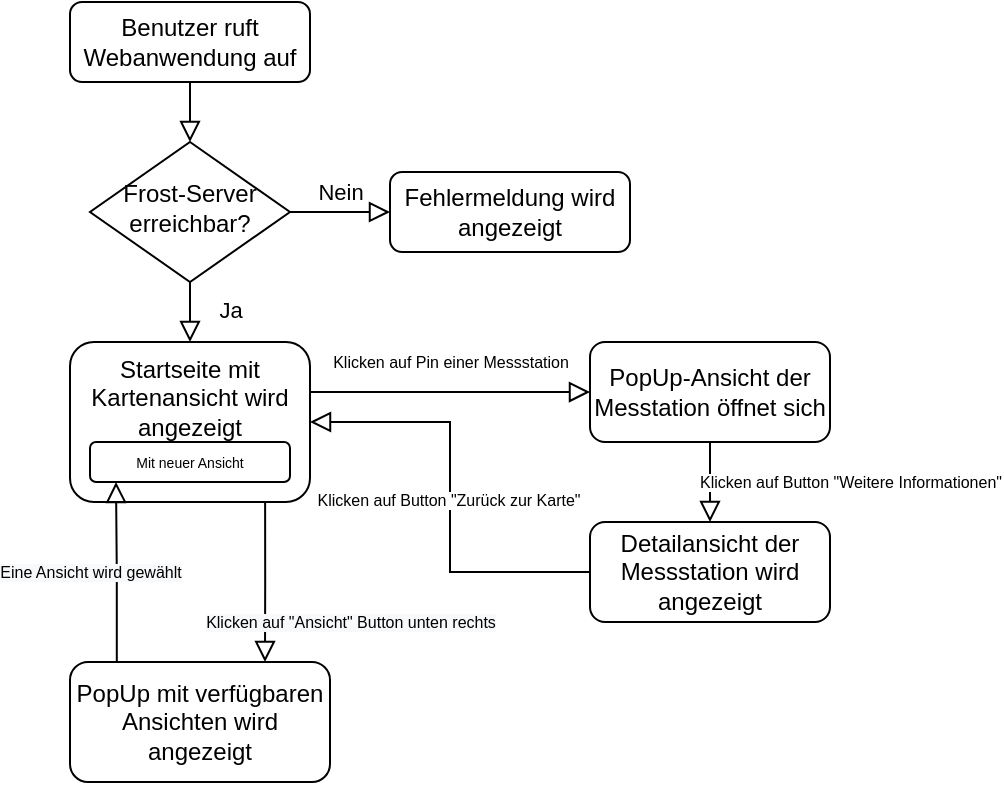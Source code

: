 <mxfile version="13.1.3" type="device"><diagram id="C5RBs43oDa-KdzZeNtuy" name="Page-1"><mxGraphModel dx="813" dy="454" grid="1" gridSize="10" guides="1" tooltips="1" connect="1" arrows="1" fold="1" page="1" pageScale="1" pageWidth="827" pageHeight="1169" math="0" shadow="0"><root><mxCell id="WIyWlLk6GJQsqaUBKTNV-0"/><mxCell id="WIyWlLk6GJQsqaUBKTNV-1" parent="WIyWlLk6GJQsqaUBKTNV-0"/><mxCell id="WIyWlLk6GJQsqaUBKTNV-2" value="" style="rounded=0;html=1;jettySize=auto;orthogonalLoop=1;fontSize=11;endArrow=block;endFill=0;endSize=8;strokeWidth=1;shadow=0;labelBackgroundColor=none;edgeStyle=orthogonalEdgeStyle;entryX=0.5;entryY=0;entryDx=0;entryDy=0;" parent="WIyWlLk6GJQsqaUBKTNV-1" source="WIyWlLk6GJQsqaUBKTNV-3" target="WIyWlLk6GJQsqaUBKTNV-10" edge="1"><mxGeometry relative="1" as="geometry"><mxPoint x="230" y="140" as="targetPoint"/></mxGeometry></mxCell><mxCell id="WIyWlLk6GJQsqaUBKTNV-3" value="Benutzer ruft Webanwendung auf" style="rounded=1;whiteSpace=wrap;html=1;fontSize=12;glass=0;strokeWidth=1;shadow=0;" parent="WIyWlLk6GJQsqaUBKTNV-1" vertex="1"><mxGeometry x="150" y="50" width="120" height="40" as="geometry"/></mxCell><mxCell id="WIyWlLk6GJQsqaUBKTNV-7" value="Startseite mit Kartenansicht wird angezeigt" style="rounded=1;whiteSpace=wrap;html=1;fontSize=12;glass=0;strokeWidth=1;shadow=0;verticalAlign=top;" parent="WIyWlLk6GJQsqaUBKTNV-1" vertex="1"><mxGeometry x="150" y="220" width="120" height="80" as="geometry"/></mxCell><mxCell id="WIyWlLk6GJQsqaUBKTNV-8" value="Ja" style="rounded=0;html=1;jettySize=auto;orthogonalLoop=1;fontSize=11;endArrow=block;endFill=0;endSize=8;strokeWidth=1;shadow=0;labelBackgroundColor=none;edgeStyle=orthogonalEdgeStyle;" parent="WIyWlLk6GJQsqaUBKTNV-1" source="WIyWlLk6GJQsqaUBKTNV-10" target="WIyWlLk6GJQsqaUBKTNV-7" edge="1"><mxGeometry x="0.333" y="20" relative="1" as="geometry"><mxPoint as="offset"/><mxPoint x="220" y="430" as="targetPoint"/></mxGeometry></mxCell><mxCell id="WIyWlLk6GJQsqaUBKTNV-9" value="Nein" style="edgeStyle=orthogonalEdgeStyle;rounded=0;html=1;jettySize=auto;orthogonalLoop=1;fontSize=11;endArrow=block;endFill=0;endSize=8;strokeWidth=1;shadow=0;labelBackgroundColor=none;entryX=0;entryY=0.5;entryDx=0;entryDy=0;" parent="WIyWlLk6GJQsqaUBKTNV-1" source="WIyWlLk6GJQsqaUBKTNV-10" target="jF1EepSjlIR-3_NqxpIC-13" edge="1"><mxGeometry y="10" relative="1" as="geometry"><mxPoint as="offset"/><mxPoint x="340" y="160" as="targetPoint"/></mxGeometry></mxCell><mxCell id="WIyWlLk6GJQsqaUBKTNV-10" value="Frost-Server erreichbar?" style="rhombus;whiteSpace=wrap;html=1;shadow=0;fontFamily=Helvetica;fontSize=12;align=center;strokeWidth=1;spacing=6;spacingTop=-4;" parent="WIyWlLk6GJQsqaUBKTNV-1" vertex="1"><mxGeometry x="160" y="120" width="100" height="70" as="geometry"/></mxCell><mxCell id="jF1EepSjlIR-3_NqxpIC-4" value="PopUp-Ansicht der Messtation öffnet sich" style="rounded=1;whiteSpace=wrap;html=1;fontSize=12;glass=0;strokeWidth=1;shadow=0;" vertex="1" parent="WIyWlLk6GJQsqaUBKTNV-1"><mxGeometry x="410" y="220" width="120" height="50" as="geometry"/></mxCell><mxCell id="jF1EepSjlIR-3_NqxpIC-5" value="" style="rounded=0;html=1;jettySize=auto;orthogonalLoop=1;fontSize=11;endArrow=block;endFill=0;endSize=8;strokeWidth=1;shadow=0;labelBackgroundColor=none;edgeStyle=orthogonalEdgeStyle;exitX=1;exitY=0.313;exitDx=0;exitDy=0;entryX=0;entryY=0.5;entryDx=0;entryDy=0;anchorPointDirection=1;exitPerimeter=0;" edge="1" parent="WIyWlLk6GJQsqaUBKTNV-1" source="WIyWlLk6GJQsqaUBKTNV-7" target="jF1EepSjlIR-3_NqxpIC-4"><mxGeometry relative="1" as="geometry"><mxPoint x="350" y="230" as="sourcePoint"/><mxPoint x="460" y="222" as="targetPoint"/></mxGeometry></mxCell><mxCell id="jF1EepSjlIR-3_NqxpIC-7" value="Klicken auf Pin einer Messstation" style="edgeLabel;html=1;align=center;verticalAlign=middle;resizable=0;points=[];fontSize=8;" vertex="1" connectable="0" parent="jF1EepSjlIR-3_NqxpIC-5"><mxGeometry x="0.146" y="1" relative="1" as="geometry"><mxPoint x="-10.4" y="-14" as="offset"/></mxGeometry></mxCell><mxCell id="jF1EepSjlIR-3_NqxpIC-8" value="" style="rounded=0;html=1;jettySize=auto;orthogonalLoop=1;fontSize=11;endArrow=block;endFill=0;endSize=8;strokeWidth=1;shadow=0;labelBackgroundColor=none;edgeStyle=orthogonalEdgeStyle;exitX=0.5;exitY=1;exitDx=0;exitDy=0;entryX=0.5;entryY=0;entryDx=0;entryDy=0;" edge="1" parent="WIyWlLk6GJQsqaUBKTNV-1" source="jF1EepSjlIR-3_NqxpIC-4" target="jF1EepSjlIR-3_NqxpIC-10"><mxGeometry relative="1" as="geometry"><mxPoint x="499.8" y="280" as="sourcePoint"/><mxPoint x="500" y="340" as="targetPoint"/></mxGeometry></mxCell><mxCell id="jF1EepSjlIR-3_NqxpIC-9" value="Klicken auf Button &quot;Weitere Informationen&quot;" style="edgeLabel;html=1;align=center;verticalAlign=middle;resizable=0;points=[];fontSize=8;" vertex="1" connectable="0" parent="jF1EepSjlIR-3_NqxpIC-8"><mxGeometry x="0.234" y="4" relative="1" as="geometry"><mxPoint x="66" y="-4.8" as="offset"/></mxGeometry></mxCell><mxCell id="jF1EepSjlIR-3_NqxpIC-10" value="Detailansicht der Messstation wird angezeigt" style="rounded=1;whiteSpace=wrap;html=1;fontSize=12;glass=0;strokeWidth=1;shadow=0;" vertex="1" parent="WIyWlLk6GJQsqaUBKTNV-1"><mxGeometry x="410" y="310" width="120" height="50" as="geometry"/></mxCell><mxCell id="jF1EepSjlIR-3_NqxpIC-13" value="Fehlermeldung wird angezeigt" style="rounded=1;whiteSpace=wrap;html=1;fontSize=12;glass=0;strokeWidth=1;shadow=0;" vertex="1" parent="WIyWlLk6GJQsqaUBKTNV-1"><mxGeometry x="310" y="135" width="120" height="40" as="geometry"/></mxCell><mxCell id="jF1EepSjlIR-3_NqxpIC-14" value="" style="rounded=0;html=1;jettySize=auto;orthogonalLoop=1;fontSize=11;endArrow=block;endFill=0;endSize=8;strokeWidth=1;shadow=0;labelBackgroundColor=none;edgeStyle=orthogonalEdgeStyle;exitX=0;exitY=0.5;exitDx=0;exitDy=0;anchorPointDirection=1;entryX=1;entryY=0.5;entryDx=0;entryDy=0;" edge="1" parent="WIyWlLk6GJQsqaUBKTNV-1" source="jF1EepSjlIR-3_NqxpIC-10" target="WIyWlLk6GJQsqaUBKTNV-7"><mxGeometry relative="1" as="geometry"><mxPoint x="260" y="320" as="sourcePoint"/><mxPoint x="400" y="320" as="targetPoint"/></mxGeometry></mxCell><mxCell id="jF1EepSjlIR-3_NqxpIC-18" value="Klicken auf Button &quot;Zurück zur Karte&quot;" style="edgeLabel;html=1;align=center;verticalAlign=middle;resizable=0;points=[];fontSize=8;" vertex="1" connectable="0" parent="jF1EepSjlIR-3_NqxpIC-14"><mxGeometry x="0.747" relative="1" as="geometry"><mxPoint x="42.2" y="39.2" as="offset"/></mxGeometry></mxCell><mxCell id="jF1EepSjlIR-3_NqxpIC-24" value="&lt;font style=&quot;font-size: 7px&quot;&gt;Mit neuer Ansicht&lt;/font&gt;" style="rounded=1;whiteSpace=wrap;html=1;fontSize=8;" vertex="1" parent="WIyWlLk6GJQsqaUBKTNV-1"><mxGeometry x="160" y="270" width="100" height="20" as="geometry"/></mxCell><mxCell id="jF1EepSjlIR-3_NqxpIC-26" value="PopUp mit verfügbaren Ansichten wird angezeigt" style="rounded=1;whiteSpace=wrap;html=1;fontSize=12;glass=0;strokeWidth=1;shadow=0;" vertex="1" parent="WIyWlLk6GJQsqaUBKTNV-1"><mxGeometry x="150" y="380" width="130" height="60" as="geometry"/></mxCell><mxCell id="jF1EepSjlIR-3_NqxpIC-27" value="" style="rounded=0;html=1;jettySize=auto;orthogonalLoop=1;fontSize=11;endArrow=block;endFill=0;endSize=8;strokeWidth=1;shadow=0;labelBackgroundColor=none;edgeStyle=orthogonalEdgeStyle;exitX=0.813;exitY=1;exitDx=0;exitDy=0;entryX=0.75;entryY=0;entryDx=0;entryDy=0;exitPerimeter=0;" edge="1" parent="WIyWlLk6GJQsqaUBKTNV-1" source="WIyWlLk6GJQsqaUBKTNV-7" target="jF1EepSjlIR-3_NqxpIC-26"><mxGeometry x="0.997" y="120" relative="1" as="geometry"><mxPoint as="offset"/><mxPoint x="230" y="340" as="sourcePoint"/><mxPoint x="260" y="350" as="targetPoint"/></mxGeometry></mxCell><mxCell id="jF1EepSjlIR-3_NqxpIC-28" value="&lt;span style=&quot;background-color: rgb(248 , 249 , 250)&quot;&gt;Klicken auf &quot;Ansicht&quot; Button unten rechts&lt;/span&gt;" style="edgeLabel;html=1;align=center;verticalAlign=middle;resizable=0;points=[];fontSize=8;" vertex="1" connectable="0" parent="jF1EepSjlIR-3_NqxpIC-27"><mxGeometry x="0.001" y="-4" relative="1" as="geometry"><mxPoint x="46.48" y="20.08" as="offset"/></mxGeometry></mxCell><mxCell id="jF1EepSjlIR-3_NqxpIC-29" value="" style="rounded=0;html=1;jettySize=auto;orthogonalLoop=1;fontSize=11;endArrow=block;endFill=0;endSize=8;strokeWidth=1;shadow=0;labelBackgroundColor=none;edgeStyle=orthogonalEdgeStyle;exitX=0.18;exitY=-0.007;exitDx=0;exitDy=0;exitPerimeter=0;" edge="1" parent="WIyWlLk6GJQsqaUBKTNV-1" source="jF1EepSjlIR-3_NqxpIC-26"><mxGeometry x="0.997" y="120" relative="1" as="geometry"><mxPoint as="offset"/><mxPoint x="109.96" y="320" as="sourcePoint"/><mxPoint x="173" y="290" as="targetPoint"/></mxGeometry></mxCell><mxCell id="jF1EepSjlIR-3_NqxpIC-30" value="&lt;span style=&quot;background-color: rgb(248 , 249 , 250)&quot;&gt;Eine Ansicht wird gewählt&lt;/span&gt;" style="edgeLabel;html=1;align=center;verticalAlign=middle;resizable=0;points=[];fontSize=8;" vertex="1" connectable="0" parent="jF1EepSjlIR-3_NqxpIC-29"><mxGeometry x="0.001" y="-4" relative="1" as="geometry"><mxPoint x="-17.4" y="0.42" as="offset"/></mxGeometry></mxCell></root></mxGraphModel></diagram></mxfile>
